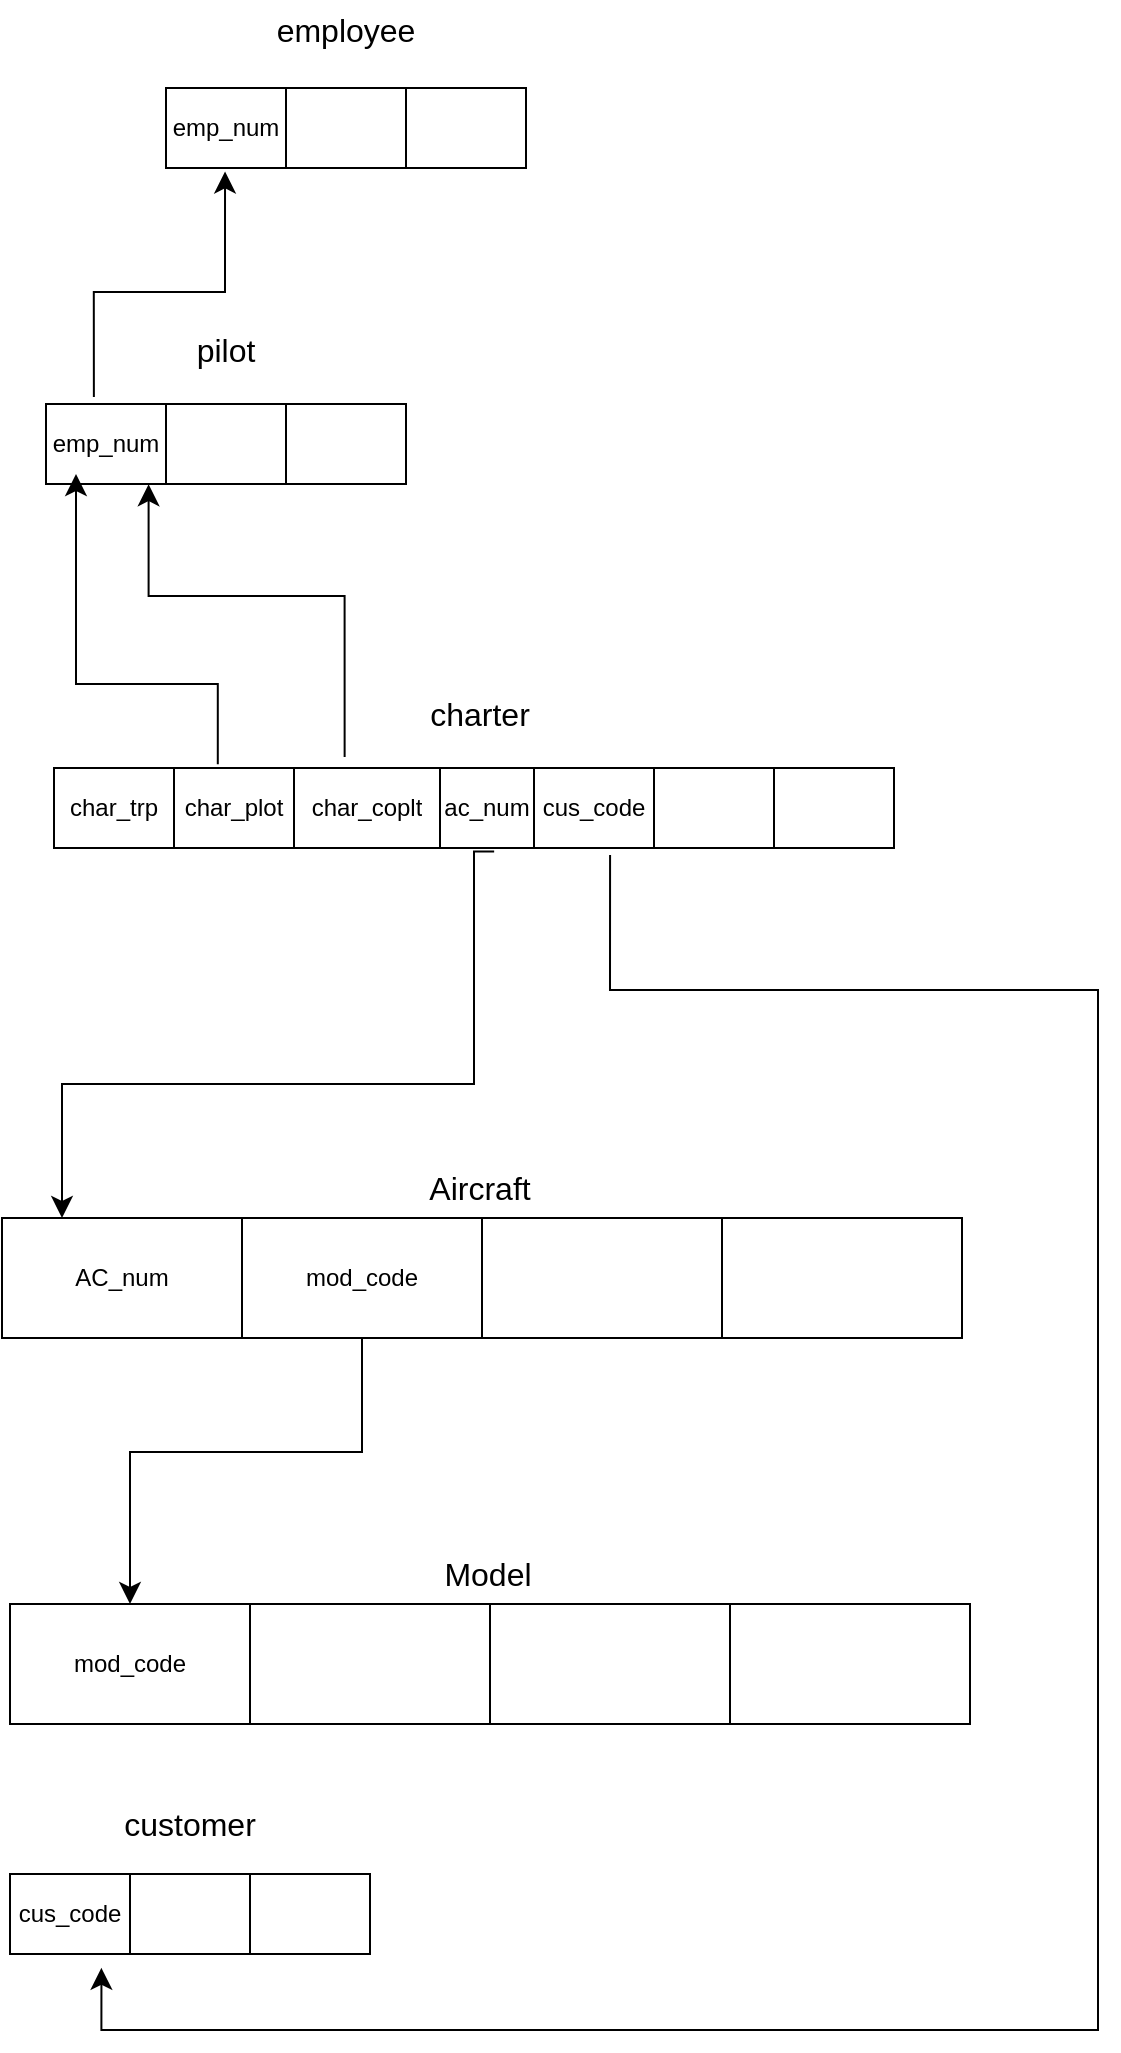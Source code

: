 <mxfile version="24.0.7" type="github">
  <diagram name="Page-1" id="oQKAAsBQ6PUlRrqgk0QR">
    <mxGraphModel dx="780" dy="1764" grid="0" gridSize="10" guides="1" tooltips="1" connect="1" arrows="1" fold="1" page="0" pageScale="1" pageWidth="850" pageHeight="1100" math="0" shadow="0">
      <root>
        <mxCell id="0" />
        <mxCell id="1" parent="0" />
        <mxCell id="g52JRSwF7ezoD28rI4dG-1" value="" style="rounded=0;whiteSpace=wrap;html=1;" vertex="1" parent="1">
          <mxGeometry x="14" y="92" width="120" height="60" as="geometry" />
        </mxCell>
        <mxCell id="g52JRSwF7ezoD28rI4dG-2" value="AC_num" style="rounded=0;whiteSpace=wrap;html=1;" vertex="1" parent="1">
          <mxGeometry x="14" y="92" width="120" height="60" as="geometry" />
        </mxCell>
        <mxCell id="g52JRSwF7ezoD28rI4dG-3" value="mod_code" style="rounded=0;whiteSpace=wrap;html=1;" vertex="1" parent="1">
          <mxGeometry x="134" y="92" width="120" height="60" as="geometry" />
        </mxCell>
        <mxCell id="g52JRSwF7ezoD28rI4dG-4" value="" style="rounded=0;whiteSpace=wrap;html=1;" vertex="1" parent="1">
          <mxGeometry x="254" y="92" width="120" height="60" as="geometry" />
        </mxCell>
        <mxCell id="g52JRSwF7ezoD28rI4dG-5" value="" style="rounded=0;whiteSpace=wrap;html=1;" vertex="1" parent="1">
          <mxGeometry x="374" y="92" width="120" height="60" as="geometry" />
        </mxCell>
        <mxCell id="g52JRSwF7ezoD28rI4dG-6" value="Aircraft" style="text;html=1;align=center;verticalAlign=middle;whiteSpace=wrap;rounded=0;fontSize=16;" vertex="1" parent="1">
          <mxGeometry x="223" y="62" width="60" height="30" as="geometry" />
        </mxCell>
        <mxCell id="g52JRSwF7ezoD28rI4dG-7" value="" style="rounded=0;whiteSpace=wrap;html=1;" vertex="1" parent="1">
          <mxGeometry x="18" y="285" width="120" height="60" as="geometry" />
        </mxCell>
        <mxCell id="g52JRSwF7ezoD28rI4dG-8" value="mod_code" style="rounded=0;whiteSpace=wrap;html=1;" vertex="1" parent="1">
          <mxGeometry x="18" y="285" width="120" height="60" as="geometry" />
        </mxCell>
        <mxCell id="g52JRSwF7ezoD28rI4dG-9" value="" style="rounded=0;whiteSpace=wrap;html=1;" vertex="1" parent="1">
          <mxGeometry x="138" y="285" width="120" height="60" as="geometry" />
        </mxCell>
        <mxCell id="g52JRSwF7ezoD28rI4dG-10" value="" style="rounded=0;whiteSpace=wrap;html=1;" vertex="1" parent="1">
          <mxGeometry x="258" y="285" width="120" height="60" as="geometry" />
        </mxCell>
        <mxCell id="g52JRSwF7ezoD28rI4dG-11" value="" style="rounded=0;whiteSpace=wrap;html=1;" vertex="1" parent="1">
          <mxGeometry x="378" y="285" width="120" height="60" as="geometry" />
        </mxCell>
        <mxCell id="g52JRSwF7ezoD28rI4dG-12" value="Model" style="text;html=1;align=center;verticalAlign=middle;whiteSpace=wrap;rounded=0;fontSize=16;" vertex="1" parent="1">
          <mxGeometry x="227" y="255" width="60" height="30" as="geometry" />
        </mxCell>
        <mxCell id="g52JRSwF7ezoD28rI4dG-14" value="" style="shape=table;startSize=0;container=1;collapsible=0;childLayout=tableLayout;" vertex="1" parent="1">
          <mxGeometry x="40" y="-133" width="420" height="40" as="geometry" />
        </mxCell>
        <mxCell id="g52JRSwF7ezoD28rI4dG-15" value="" style="shape=tableRow;horizontal=0;startSize=0;swimlaneHead=0;swimlaneBody=0;strokeColor=inherit;top=0;left=0;bottom=0;right=0;collapsible=0;dropTarget=0;fillColor=none;points=[[0,0.5],[1,0.5]];portConstraint=eastwest;" vertex="1" parent="g52JRSwF7ezoD28rI4dG-14">
          <mxGeometry width="420" height="40" as="geometry" />
        </mxCell>
        <mxCell id="g52JRSwF7ezoD28rI4dG-16" value="char_trp" style="shape=partialRectangle;html=1;whiteSpace=wrap;connectable=0;strokeColor=inherit;overflow=hidden;fillColor=none;top=0;left=0;bottom=0;right=0;pointerEvents=1;" vertex="1" parent="g52JRSwF7ezoD28rI4dG-15">
          <mxGeometry width="60" height="40" as="geometry">
            <mxRectangle width="60" height="40" as="alternateBounds" />
          </mxGeometry>
        </mxCell>
        <mxCell id="g52JRSwF7ezoD28rI4dG-17" value="char_plot" style="shape=partialRectangle;html=1;whiteSpace=wrap;connectable=0;strokeColor=inherit;overflow=hidden;fillColor=none;top=0;left=0;bottom=0;right=0;pointerEvents=1;" vertex="1" parent="g52JRSwF7ezoD28rI4dG-15">
          <mxGeometry x="60" width="60" height="40" as="geometry">
            <mxRectangle width="60" height="40" as="alternateBounds" />
          </mxGeometry>
        </mxCell>
        <mxCell id="g52JRSwF7ezoD28rI4dG-18" value="char_coplt" style="shape=partialRectangle;html=1;whiteSpace=wrap;connectable=0;strokeColor=inherit;overflow=hidden;fillColor=none;top=0;left=0;bottom=0;right=0;pointerEvents=1;" vertex="1" parent="g52JRSwF7ezoD28rI4dG-15">
          <mxGeometry x="120" width="73" height="40" as="geometry">
            <mxRectangle width="73" height="40" as="alternateBounds" />
          </mxGeometry>
        </mxCell>
        <mxCell id="g52JRSwF7ezoD28rI4dG-19" value="ac_num" style="shape=partialRectangle;html=1;whiteSpace=wrap;connectable=0;strokeColor=inherit;overflow=hidden;fillColor=none;top=0;left=0;bottom=0;right=0;pointerEvents=1;" vertex="1" parent="g52JRSwF7ezoD28rI4dG-15">
          <mxGeometry x="193" width="47" height="40" as="geometry">
            <mxRectangle width="47" height="40" as="alternateBounds" />
          </mxGeometry>
        </mxCell>
        <mxCell id="g52JRSwF7ezoD28rI4dG-20" value="cus_code" style="shape=partialRectangle;html=1;whiteSpace=wrap;connectable=0;strokeColor=inherit;overflow=hidden;fillColor=none;top=0;left=0;bottom=0;right=0;pointerEvents=1;" vertex="1" parent="g52JRSwF7ezoD28rI4dG-15">
          <mxGeometry x="240" width="60" height="40" as="geometry">
            <mxRectangle width="60" height="40" as="alternateBounds" />
          </mxGeometry>
        </mxCell>
        <mxCell id="g52JRSwF7ezoD28rI4dG-21" value="" style="shape=partialRectangle;html=1;whiteSpace=wrap;connectable=0;strokeColor=inherit;overflow=hidden;fillColor=none;top=0;left=0;bottom=0;right=0;pointerEvents=1;" vertex="1" parent="g52JRSwF7ezoD28rI4dG-15">
          <mxGeometry x="300" width="60" height="40" as="geometry">
            <mxRectangle width="60" height="40" as="alternateBounds" />
          </mxGeometry>
        </mxCell>
        <mxCell id="g52JRSwF7ezoD28rI4dG-22" value="" style="shape=partialRectangle;html=1;whiteSpace=wrap;connectable=0;strokeColor=inherit;overflow=hidden;fillColor=none;top=0;left=0;bottom=0;right=0;pointerEvents=1;" vertex="1" parent="g52JRSwF7ezoD28rI4dG-15">
          <mxGeometry x="360" width="60" height="40" as="geometry">
            <mxRectangle width="60" height="40" as="alternateBounds" />
          </mxGeometry>
        </mxCell>
        <mxCell id="g52JRSwF7ezoD28rI4dG-23" value="charter" style="text;html=1;align=center;verticalAlign=middle;whiteSpace=wrap;rounded=0;fontSize=16;" vertex="1" parent="1">
          <mxGeometry x="223" y="-175" width="60" height="30" as="geometry" />
        </mxCell>
        <mxCell id="g52JRSwF7ezoD28rI4dG-25" value="" style="edgeStyle=segmentEdgeStyle;endArrow=classic;html=1;curved=0;rounded=0;endSize=8;startSize=8;fontSize=12;exitX=0.524;exitY=1.043;exitDx=0;exitDy=0;entryX=0.25;entryY=0;entryDx=0;entryDy=0;exitPerimeter=0;" edge="1" parent="1" source="g52JRSwF7ezoD28rI4dG-15" target="g52JRSwF7ezoD28rI4dG-2">
          <mxGeometry width="50" height="50" relative="1" as="geometry">
            <mxPoint x="250" y="56" as="sourcePoint" />
            <mxPoint x="300" y="6" as="targetPoint" />
            <Array as="points">
              <mxPoint x="250" y="-91" />
              <mxPoint x="250" y="25" />
              <mxPoint x="44" y="25" />
            </Array>
          </mxGeometry>
        </mxCell>
        <mxCell id="g52JRSwF7ezoD28rI4dG-27" value="" style="shape=table;startSize=0;container=1;collapsible=0;childLayout=tableLayout;" vertex="1" parent="1">
          <mxGeometry x="36" y="-315" width="180" height="40" as="geometry" />
        </mxCell>
        <mxCell id="g52JRSwF7ezoD28rI4dG-28" value="" style="shape=tableRow;horizontal=0;startSize=0;swimlaneHead=0;swimlaneBody=0;strokeColor=inherit;top=0;left=0;bottom=0;right=0;collapsible=0;dropTarget=0;fillColor=none;points=[[0,0.5],[1,0.5]];portConstraint=eastwest;" vertex="1" parent="g52JRSwF7ezoD28rI4dG-27">
          <mxGeometry width="180" height="40" as="geometry" />
        </mxCell>
        <mxCell id="g52JRSwF7ezoD28rI4dG-29" value="emp_num" style="shape=partialRectangle;html=1;whiteSpace=wrap;connectable=0;strokeColor=inherit;overflow=hidden;fillColor=none;top=0;left=0;bottom=0;right=0;pointerEvents=1;" vertex="1" parent="g52JRSwF7ezoD28rI4dG-28">
          <mxGeometry width="60" height="40" as="geometry">
            <mxRectangle width="60" height="40" as="alternateBounds" />
          </mxGeometry>
        </mxCell>
        <mxCell id="g52JRSwF7ezoD28rI4dG-30" value="" style="shape=partialRectangle;html=1;whiteSpace=wrap;connectable=0;strokeColor=inherit;overflow=hidden;fillColor=none;top=0;left=0;bottom=0;right=0;pointerEvents=1;" vertex="1" parent="g52JRSwF7ezoD28rI4dG-28">
          <mxGeometry x="60" width="60" height="40" as="geometry">
            <mxRectangle width="60" height="40" as="alternateBounds" />
          </mxGeometry>
        </mxCell>
        <mxCell id="g52JRSwF7ezoD28rI4dG-31" value="" style="shape=partialRectangle;html=1;whiteSpace=wrap;connectable=0;strokeColor=inherit;overflow=hidden;fillColor=none;top=0;left=0;bottom=0;right=0;pointerEvents=1;" vertex="1" parent="g52JRSwF7ezoD28rI4dG-28">
          <mxGeometry x="120" width="60" height="40" as="geometry">
            <mxRectangle width="60" height="40" as="alternateBounds" />
          </mxGeometry>
        </mxCell>
        <mxCell id="g52JRSwF7ezoD28rI4dG-33" value="pilot" style="text;html=1;align=center;verticalAlign=middle;whiteSpace=wrap;rounded=0;fontSize=16;" vertex="1" parent="1">
          <mxGeometry x="96" y="-357" width="60" height="30" as="geometry" />
        </mxCell>
        <mxCell id="g52JRSwF7ezoD28rI4dG-36" value="" style="edgeStyle=segmentEdgeStyle;endArrow=classic;html=1;curved=0;rounded=0;endSize=8;startSize=8;fontSize=12;exitX=0.5;exitY=1;exitDx=0;exitDy=0;entryX=0.5;entryY=0;entryDx=0;entryDy=0;" edge="1" parent="1" source="g52JRSwF7ezoD28rI4dG-3" target="g52JRSwF7ezoD28rI4dG-8">
          <mxGeometry width="50" height="50" relative="1" as="geometry">
            <mxPoint x="250" y="39" as="sourcePoint" />
            <mxPoint x="300" y="-11" as="targetPoint" />
            <Array as="points">
              <mxPoint x="194" y="209" />
              <mxPoint x="78" y="209" />
            </Array>
          </mxGeometry>
        </mxCell>
        <mxCell id="g52JRSwF7ezoD28rI4dG-37" value="" style="edgeStyle=segmentEdgeStyle;endArrow=classic;html=1;curved=0;rounded=0;endSize=8;startSize=8;fontSize=12;exitX=0.195;exitY=-0.048;exitDx=0;exitDy=0;exitPerimeter=0;" edge="1" parent="1" source="g52JRSwF7ezoD28rI4dG-15">
          <mxGeometry width="50" height="50" relative="1" as="geometry">
            <mxPoint x="88" y="-199" as="sourcePoint" />
            <mxPoint x="51" y="-280" as="targetPoint" />
            <Array as="points">
              <mxPoint x="122" y="-175" />
              <mxPoint x="51" y="-175" />
            </Array>
          </mxGeometry>
        </mxCell>
        <mxCell id="g52JRSwF7ezoD28rI4dG-38" value="" style="edgeStyle=segmentEdgeStyle;endArrow=classic;html=1;curved=0;rounded=0;endSize=8;startSize=8;fontSize=12;exitX=0.346;exitY=-0.139;exitDx=0;exitDy=0;exitPerimeter=0;entryX=0.285;entryY=1.002;entryDx=0;entryDy=0;entryPerimeter=0;" edge="1" parent="1" source="g52JRSwF7ezoD28rI4dG-15" target="g52JRSwF7ezoD28rI4dG-28">
          <mxGeometry width="50" height="50" relative="1" as="geometry">
            <mxPoint x="152" y="-192" as="sourcePoint" />
            <mxPoint x="202" y="-242" as="targetPoint" />
            <Array as="points">
              <mxPoint x="185" y="-219" />
              <mxPoint x="87" y="-219" />
            </Array>
          </mxGeometry>
        </mxCell>
        <mxCell id="g52JRSwF7ezoD28rI4dG-39" value="" style="shape=table;startSize=0;container=1;collapsible=0;childLayout=tableLayout;" vertex="1" parent="1">
          <mxGeometry x="96" y="-473" width="180" height="40" as="geometry" />
        </mxCell>
        <mxCell id="g52JRSwF7ezoD28rI4dG-40" value="" style="shape=tableRow;horizontal=0;startSize=0;swimlaneHead=0;swimlaneBody=0;strokeColor=inherit;top=0;left=0;bottom=0;right=0;collapsible=0;dropTarget=0;fillColor=none;points=[[0,0.5],[1,0.5]];portConstraint=eastwest;" vertex="1" parent="g52JRSwF7ezoD28rI4dG-39">
          <mxGeometry width="180" height="40" as="geometry" />
        </mxCell>
        <mxCell id="g52JRSwF7ezoD28rI4dG-41" value="emp_num" style="shape=partialRectangle;html=1;whiteSpace=wrap;connectable=0;strokeColor=inherit;overflow=hidden;fillColor=none;top=0;left=0;bottom=0;right=0;pointerEvents=1;" vertex="1" parent="g52JRSwF7ezoD28rI4dG-40">
          <mxGeometry width="60" height="40" as="geometry">
            <mxRectangle width="60" height="40" as="alternateBounds" />
          </mxGeometry>
        </mxCell>
        <mxCell id="g52JRSwF7ezoD28rI4dG-42" value="" style="shape=partialRectangle;html=1;whiteSpace=wrap;connectable=0;strokeColor=inherit;overflow=hidden;fillColor=none;top=0;left=0;bottom=0;right=0;pointerEvents=1;" vertex="1" parent="g52JRSwF7ezoD28rI4dG-40">
          <mxGeometry x="60" width="60" height="40" as="geometry">
            <mxRectangle width="60" height="40" as="alternateBounds" />
          </mxGeometry>
        </mxCell>
        <mxCell id="g52JRSwF7ezoD28rI4dG-43" value="" style="shape=partialRectangle;html=1;whiteSpace=wrap;connectable=0;strokeColor=inherit;overflow=hidden;fillColor=none;top=0;left=0;bottom=0;right=0;pointerEvents=1;" vertex="1" parent="g52JRSwF7ezoD28rI4dG-40">
          <mxGeometry x="120" width="60" height="40" as="geometry">
            <mxRectangle width="60" height="40" as="alternateBounds" />
          </mxGeometry>
        </mxCell>
        <mxCell id="g52JRSwF7ezoD28rI4dG-44" value="employee" style="text;html=1;align=center;verticalAlign=middle;whiteSpace=wrap;rounded=0;fontSize=16;" vertex="1" parent="1">
          <mxGeometry x="156" y="-517" width="60" height="30" as="geometry" />
        </mxCell>
        <mxCell id="g52JRSwF7ezoD28rI4dG-46" value="" style="edgeStyle=segmentEdgeStyle;endArrow=classic;html=1;curved=0;rounded=0;endSize=8;startSize=8;fontSize=12;exitX=0.133;exitY=-0.089;exitDx=0;exitDy=0;exitPerimeter=0;entryX=0.164;entryY=1.043;entryDx=0;entryDy=0;entryPerimeter=0;" edge="1" parent="1" source="g52JRSwF7ezoD28rI4dG-28" target="g52JRSwF7ezoD28rI4dG-40">
          <mxGeometry width="50" height="50" relative="1" as="geometry">
            <mxPoint x="250" y="-281" as="sourcePoint" />
            <mxPoint x="300" y="-331" as="targetPoint" />
            <Array as="points">
              <mxPoint x="60" y="-371" />
              <mxPoint x="125" y="-371" />
            </Array>
          </mxGeometry>
        </mxCell>
        <mxCell id="g52JRSwF7ezoD28rI4dG-47" value="" style="shape=table;startSize=0;container=1;collapsible=0;childLayout=tableLayout;" vertex="1" parent="1">
          <mxGeometry x="18" y="420" width="180" height="40" as="geometry" />
        </mxCell>
        <mxCell id="g52JRSwF7ezoD28rI4dG-48" value="" style="shape=tableRow;horizontal=0;startSize=0;swimlaneHead=0;swimlaneBody=0;strokeColor=inherit;top=0;left=0;bottom=0;right=0;collapsible=0;dropTarget=0;fillColor=none;points=[[0,0.5],[1,0.5]];portConstraint=eastwest;" vertex="1" parent="g52JRSwF7ezoD28rI4dG-47">
          <mxGeometry width="180" height="40" as="geometry" />
        </mxCell>
        <mxCell id="g52JRSwF7ezoD28rI4dG-49" value="cus_code" style="shape=partialRectangle;html=1;whiteSpace=wrap;connectable=0;strokeColor=inherit;overflow=hidden;fillColor=none;top=0;left=0;bottom=0;right=0;pointerEvents=1;" vertex="1" parent="g52JRSwF7ezoD28rI4dG-48">
          <mxGeometry width="60" height="40" as="geometry">
            <mxRectangle width="60" height="40" as="alternateBounds" />
          </mxGeometry>
        </mxCell>
        <mxCell id="g52JRSwF7ezoD28rI4dG-50" value="" style="shape=partialRectangle;html=1;whiteSpace=wrap;connectable=0;strokeColor=inherit;overflow=hidden;fillColor=none;top=0;left=0;bottom=0;right=0;pointerEvents=1;" vertex="1" parent="g52JRSwF7ezoD28rI4dG-48">
          <mxGeometry x="60" width="60" height="40" as="geometry">
            <mxRectangle width="60" height="40" as="alternateBounds" />
          </mxGeometry>
        </mxCell>
        <mxCell id="g52JRSwF7ezoD28rI4dG-51" value="" style="shape=partialRectangle;html=1;whiteSpace=wrap;connectable=0;strokeColor=inherit;overflow=hidden;fillColor=none;top=0;left=0;bottom=0;right=0;pointerEvents=1;" vertex="1" parent="g52JRSwF7ezoD28rI4dG-48">
          <mxGeometry x="120" width="60" height="40" as="geometry">
            <mxRectangle width="60" height="40" as="alternateBounds" />
          </mxGeometry>
        </mxCell>
        <mxCell id="g52JRSwF7ezoD28rI4dG-52" value="customer" style="text;html=1;align=center;verticalAlign=middle;whiteSpace=wrap;rounded=0;fontSize=16;" vertex="1" parent="1">
          <mxGeometry x="78" y="380" width="60" height="30" as="geometry" />
        </mxCell>
        <mxCell id="g52JRSwF7ezoD28rI4dG-53" value="" style="edgeStyle=segmentEdgeStyle;endArrow=classic;html=1;curved=0;rounded=0;endSize=8;startSize=8;fontSize=12;entryX=0.254;entryY=1.173;entryDx=0;entryDy=0;entryPerimeter=0;exitX=0.662;exitY=1.089;exitDx=0;exitDy=0;exitPerimeter=0;" edge="1" parent="1" source="g52JRSwF7ezoD28rI4dG-15" target="g52JRSwF7ezoD28rI4dG-48">
          <mxGeometry width="50" height="50" relative="1" as="geometry">
            <mxPoint x="604" y="558.091" as="sourcePoint" />
            <mxPoint x="300" y="106" as="targetPoint" />
            <Array as="points">
              <mxPoint x="318" y="-22" />
              <mxPoint x="562" y="-22" />
              <mxPoint x="562" y="498" />
              <mxPoint x="64" y="498" />
            </Array>
          </mxGeometry>
        </mxCell>
      </root>
    </mxGraphModel>
  </diagram>
</mxfile>
